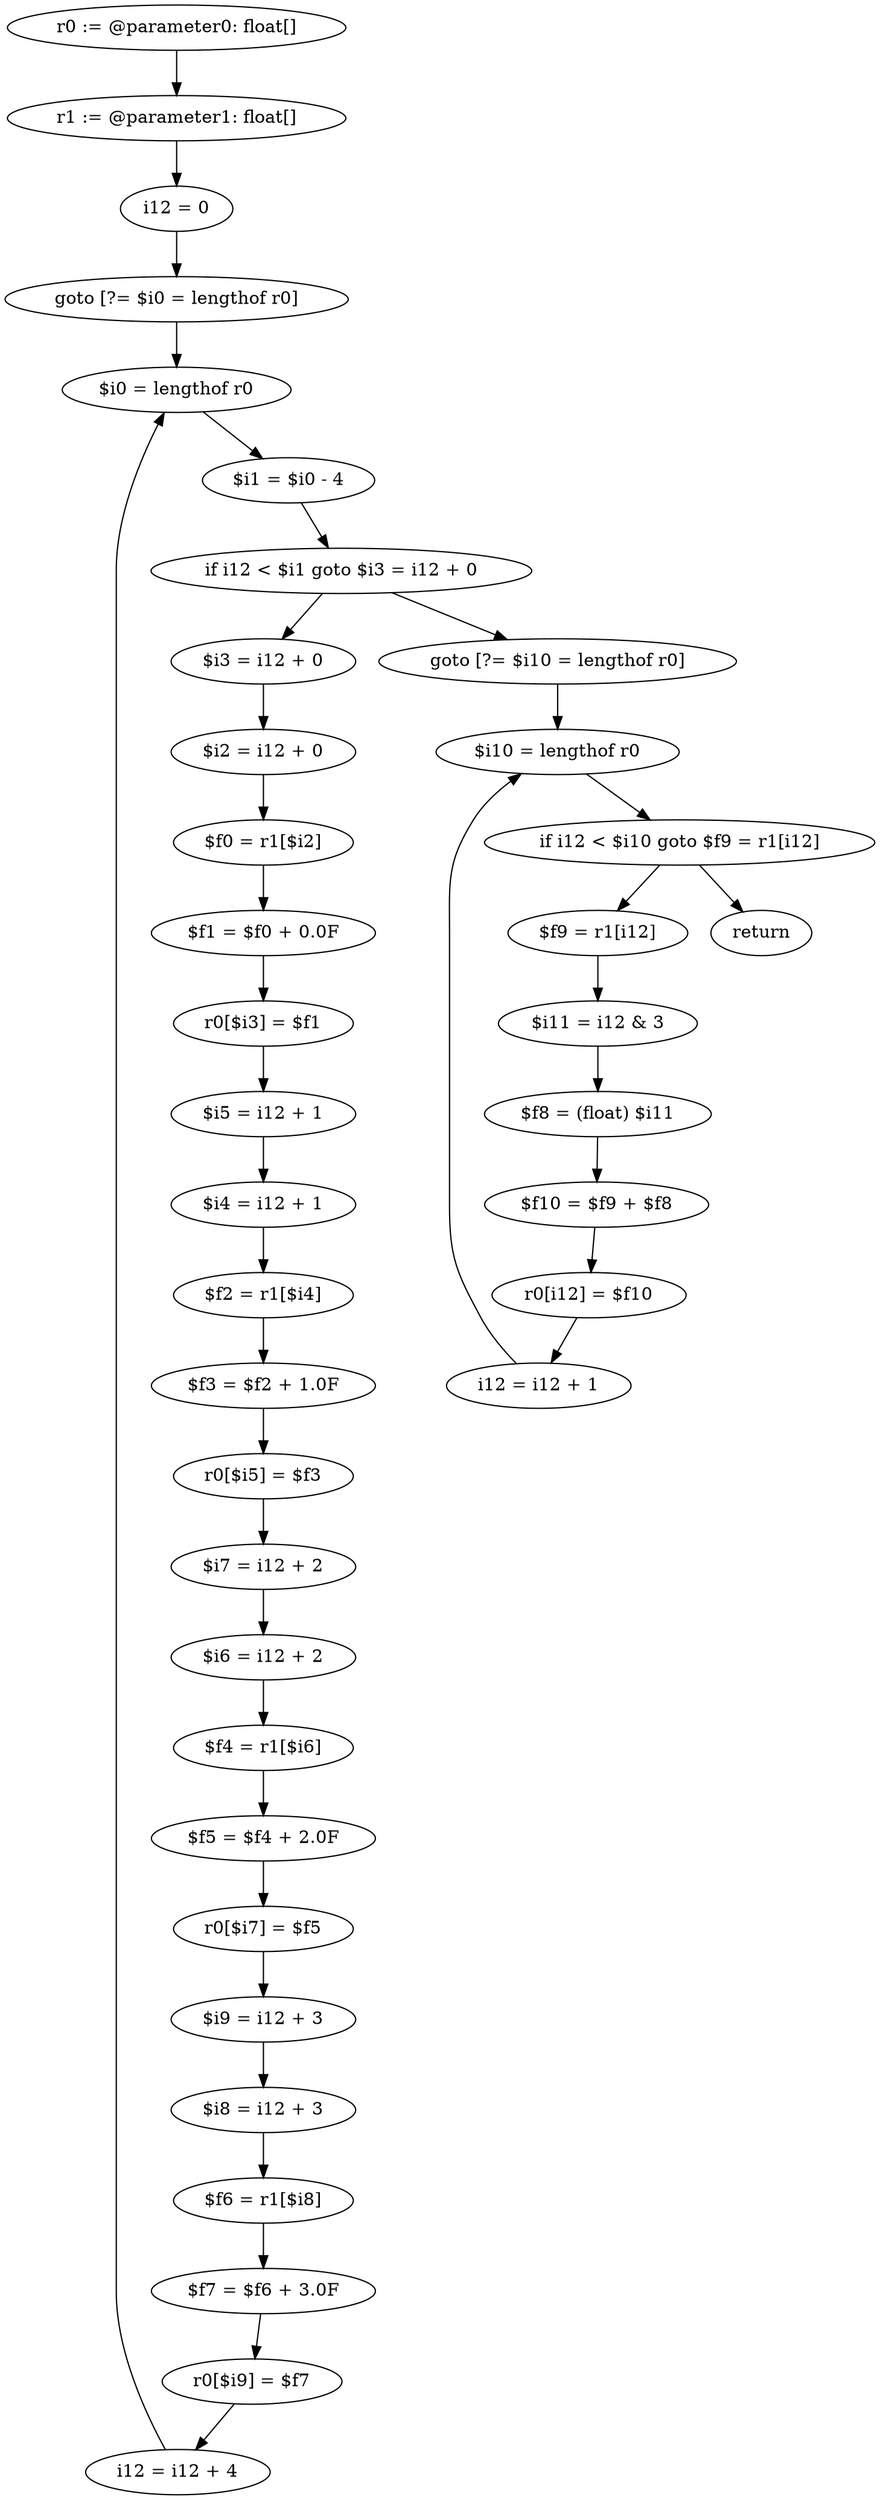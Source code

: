 digraph "unitGraph" {
    "r0 := @parameter0: float[]"
    "r1 := @parameter1: float[]"
    "i12 = 0"
    "goto [?= $i0 = lengthof r0]"
    "$i3 = i12 + 0"
    "$i2 = i12 + 0"
    "$f0 = r1[$i2]"
    "$f1 = $f0 + 0.0F"
    "r0[$i3] = $f1"
    "$i5 = i12 + 1"
    "$i4 = i12 + 1"
    "$f2 = r1[$i4]"
    "$f3 = $f2 + 1.0F"
    "r0[$i5] = $f3"
    "$i7 = i12 + 2"
    "$i6 = i12 + 2"
    "$f4 = r1[$i6]"
    "$f5 = $f4 + 2.0F"
    "r0[$i7] = $f5"
    "$i9 = i12 + 3"
    "$i8 = i12 + 3"
    "$f6 = r1[$i8]"
    "$f7 = $f6 + 3.0F"
    "r0[$i9] = $f7"
    "i12 = i12 + 4"
    "$i0 = lengthof r0"
    "$i1 = $i0 - 4"
    "if i12 < $i1 goto $i3 = i12 + 0"
    "goto [?= $i10 = lengthof r0]"
    "$f9 = r1[i12]"
    "$i11 = i12 & 3"
    "$f8 = (float) $i11"
    "$f10 = $f9 + $f8"
    "r0[i12] = $f10"
    "i12 = i12 + 1"
    "$i10 = lengthof r0"
    "if i12 < $i10 goto $f9 = r1[i12]"
    "return"
    "r0 := @parameter0: float[]"->"r1 := @parameter1: float[]";
    "r1 := @parameter1: float[]"->"i12 = 0";
    "i12 = 0"->"goto [?= $i0 = lengthof r0]";
    "goto [?= $i0 = lengthof r0]"->"$i0 = lengthof r0";
    "$i3 = i12 + 0"->"$i2 = i12 + 0";
    "$i2 = i12 + 0"->"$f0 = r1[$i2]";
    "$f0 = r1[$i2]"->"$f1 = $f0 + 0.0F";
    "$f1 = $f0 + 0.0F"->"r0[$i3] = $f1";
    "r0[$i3] = $f1"->"$i5 = i12 + 1";
    "$i5 = i12 + 1"->"$i4 = i12 + 1";
    "$i4 = i12 + 1"->"$f2 = r1[$i4]";
    "$f2 = r1[$i4]"->"$f3 = $f2 + 1.0F";
    "$f3 = $f2 + 1.0F"->"r0[$i5] = $f3";
    "r0[$i5] = $f3"->"$i7 = i12 + 2";
    "$i7 = i12 + 2"->"$i6 = i12 + 2";
    "$i6 = i12 + 2"->"$f4 = r1[$i6]";
    "$f4 = r1[$i6]"->"$f5 = $f4 + 2.0F";
    "$f5 = $f4 + 2.0F"->"r0[$i7] = $f5";
    "r0[$i7] = $f5"->"$i9 = i12 + 3";
    "$i9 = i12 + 3"->"$i8 = i12 + 3";
    "$i8 = i12 + 3"->"$f6 = r1[$i8]";
    "$f6 = r1[$i8]"->"$f7 = $f6 + 3.0F";
    "$f7 = $f6 + 3.0F"->"r0[$i9] = $f7";
    "r0[$i9] = $f7"->"i12 = i12 + 4";
    "i12 = i12 + 4"->"$i0 = lengthof r0";
    "$i0 = lengthof r0"->"$i1 = $i0 - 4";
    "$i1 = $i0 - 4"->"if i12 < $i1 goto $i3 = i12 + 0";
    "if i12 < $i1 goto $i3 = i12 + 0"->"goto [?= $i10 = lengthof r0]";
    "if i12 < $i1 goto $i3 = i12 + 0"->"$i3 = i12 + 0";
    "goto [?= $i10 = lengthof r0]"->"$i10 = lengthof r0";
    "$f9 = r1[i12]"->"$i11 = i12 & 3";
    "$i11 = i12 & 3"->"$f8 = (float) $i11";
    "$f8 = (float) $i11"->"$f10 = $f9 + $f8";
    "$f10 = $f9 + $f8"->"r0[i12] = $f10";
    "r0[i12] = $f10"->"i12 = i12 + 1";
    "i12 = i12 + 1"->"$i10 = lengthof r0";
    "$i10 = lengthof r0"->"if i12 < $i10 goto $f9 = r1[i12]";
    "if i12 < $i10 goto $f9 = r1[i12]"->"return";
    "if i12 < $i10 goto $f9 = r1[i12]"->"$f9 = r1[i12]";
}
